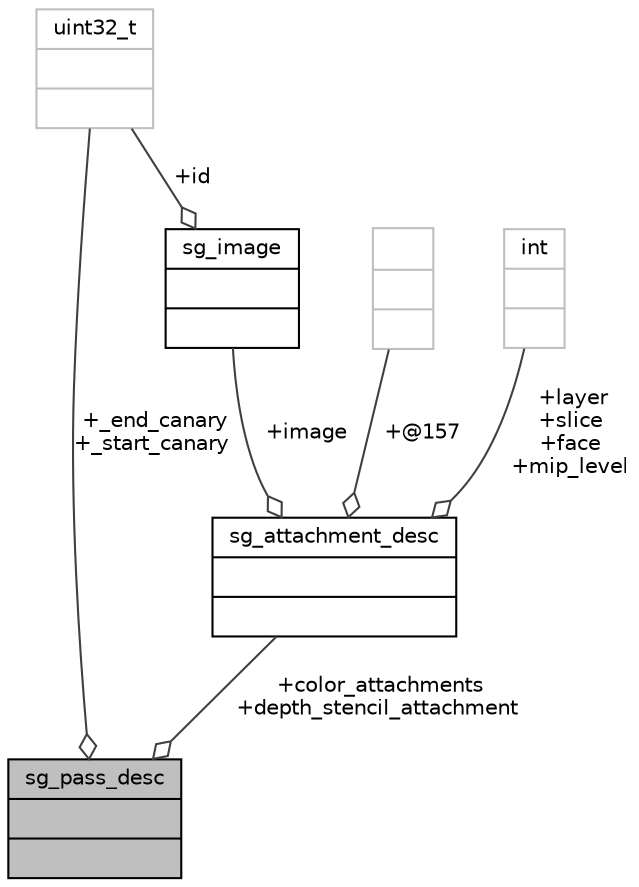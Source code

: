 digraph "sg_pass_desc"
{
 // INTERACTIVE_SVG=YES
  bgcolor="transparent";
  edge [fontname="Helvetica",fontsize="10",labelfontname="Helvetica",labelfontsize="10"];
  node [fontname="Helvetica",fontsize="10",shape=record];
  Node1 [label="{sg_pass_desc\n||}",height=0.2,width=0.4,color="black", fillcolor="grey75", style="filled" fontcolor="black"];
  Node2 -> Node1 [color="grey25",fontsize="10",style="solid",label=" +_end_canary\n+_start_canary" ,arrowhead="odiamond",fontname="Helvetica"];
  Node2 [label="{uint32_t\n||}",height=0.2,width=0.4,color="grey75"];
  Node3 -> Node1 [color="grey25",fontsize="10",style="solid",label=" +color_attachments\n+depth_stencil_attachment" ,arrowhead="odiamond",fontname="Helvetica"];
  Node3 [label="{sg_attachment_desc\n||}",height=0.2,width=0.4,color="black",URL="$d1/da2/structsg__attachment__desc.html"];
  Node4 -> Node3 [color="grey25",fontsize="10",style="solid",label=" +@157" ,arrowhead="odiamond",fontname="Helvetica"];
  Node4 [label="{\n||}",height=0.2,width=0.4,color="grey75"];
  Node5 -> Node3 [color="grey25",fontsize="10",style="solid",label=" +image" ,arrowhead="odiamond",fontname="Helvetica"];
  Node5 [label="{sg_image\n||}",height=0.2,width=0.4,color="black",URL="$d5/de5/structsg__image.html"];
  Node2 -> Node5 [color="grey25",fontsize="10",style="solid",label=" +id" ,arrowhead="odiamond",fontname="Helvetica"];
  Node6 -> Node3 [color="grey25",fontsize="10",style="solid",label=" +layer\n+slice\n+face\n+mip_level" ,arrowhead="odiamond",fontname="Helvetica"];
  Node6 [label="{int\n||}",height=0.2,width=0.4,color="grey75"];
}
